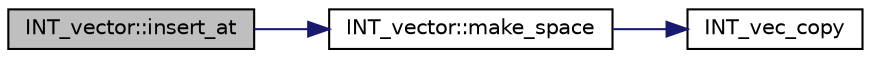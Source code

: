 digraph "INT_vector::insert_at"
{
  edge [fontname="Helvetica",fontsize="10",labelfontname="Helvetica",labelfontsize="10"];
  node [fontname="Helvetica",fontsize="10",shape=record];
  rankdir="LR";
  Node127 [label="INT_vector::insert_at",height=0.2,width=0.4,color="black", fillcolor="grey75", style="filled", fontcolor="black"];
  Node127 -> Node128 [color="midnightblue",fontsize="10",style="solid",fontname="Helvetica"];
  Node128 [label="INT_vector::make_space",height=0.2,width=0.4,color="black", fillcolor="white", style="filled",URL="$d0/de0/class_i_n_t__vector.html#a24a3c48dd10887b43d1607feb9c873ca"];
  Node128 -> Node129 [color="midnightblue",fontsize="10",style="solid",fontname="Helvetica"];
  Node129 [label="INT_vec_copy",height=0.2,width=0.4,color="black", fillcolor="white", style="filled",URL="$df/dbf/sajeeb_8_c.html#ac2d875e27e009af6ec04d17254d11075"];
}
